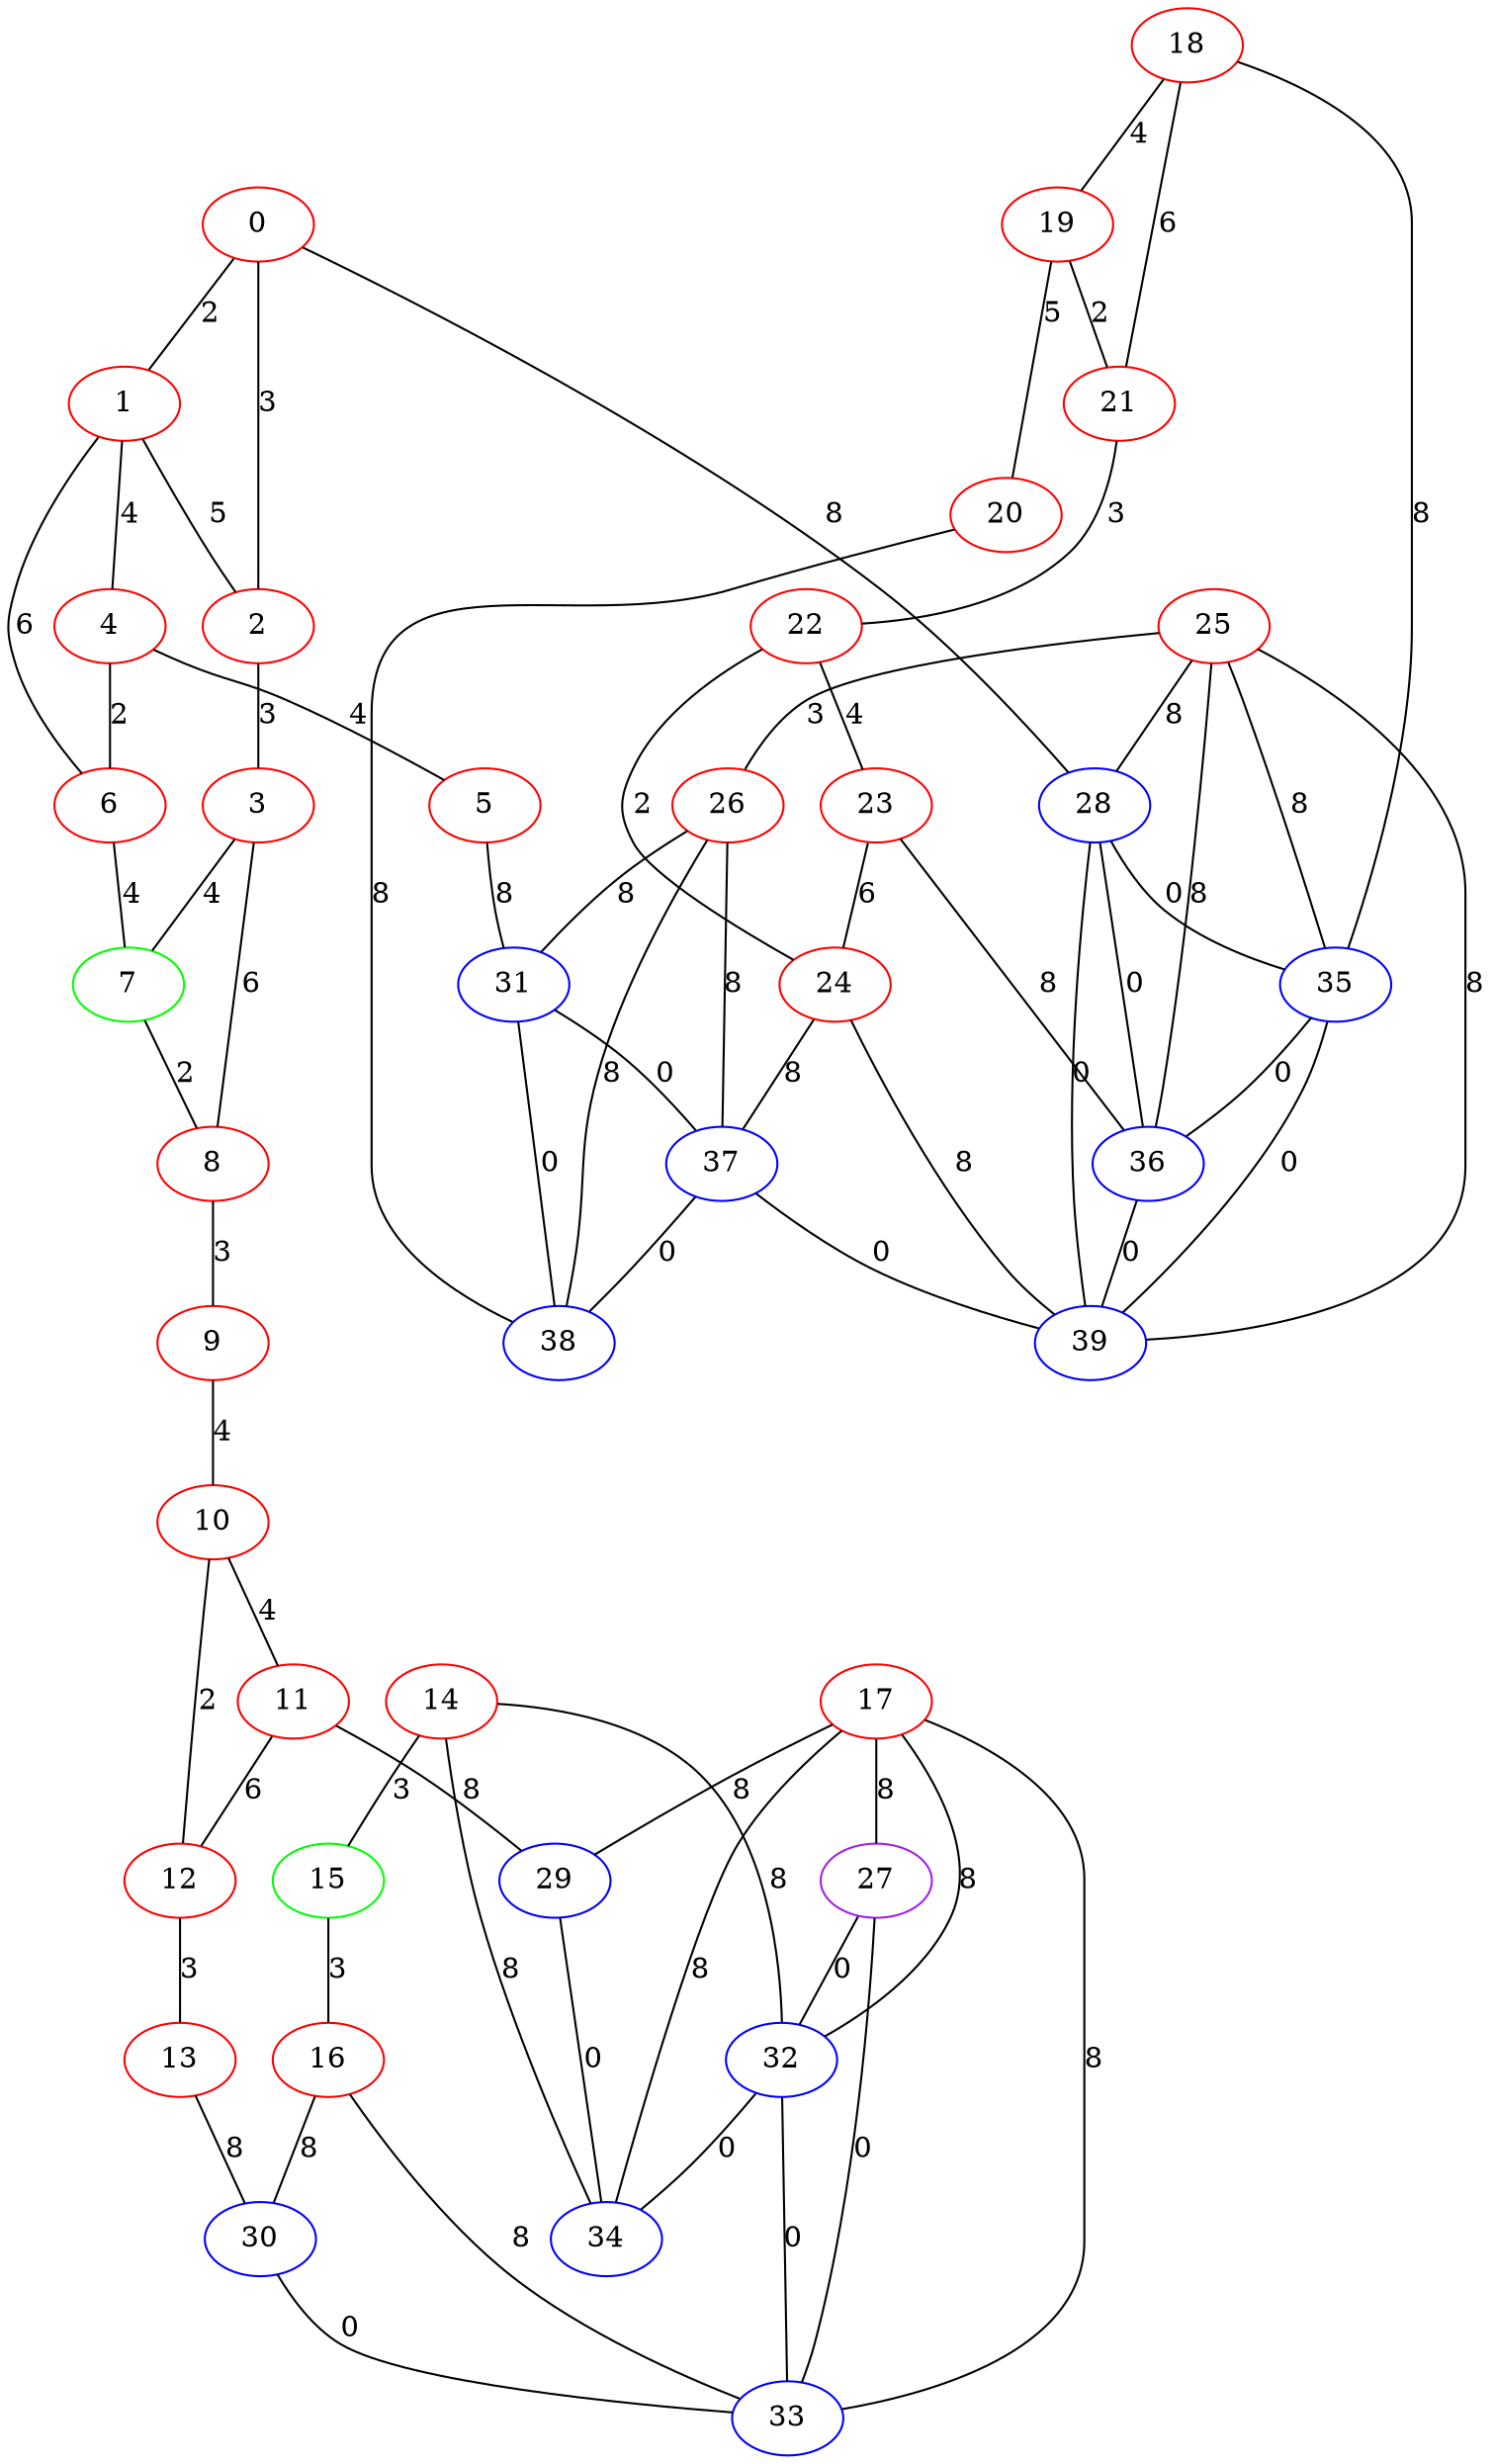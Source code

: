 graph "" {
0 [color=red, weight=1];
1 [color=red, weight=1];
2 [color=red, weight=1];
3 [color=red, weight=1];
4 [color=red, weight=1];
5 [color=red, weight=1];
6 [color=red, weight=1];
7 [color=green, weight=2];
8 [color=red, weight=1];
9 [color=red, weight=1];
10 [color=red, weight=1];
11 [color=red, weight=1];
12 [color=red, weight=1];
13 [color=red, weight=1];
14 [color=red, weight=1];
15 [color=green, weight=2];
16 [color=red, weight=1];
17 [color=red, weight=1];
18 [color=red, weight=1];
19 [color=red, weight=1];
20 [color=red, weight=1];
21 [color=red, weight=1];
22 [color=red, weight=1];
23 [color=red, weight=1];
24 [color=red, weight=1];
25 [color=red, weight=1];
26 [color=red, weight=1];
27 [color=purple, weight=4];
28 [color=blue, weight=3];
29 [color=blue, weight=3];
30 [color=blue, weight=3];
31 [color=blue, weight=3];
32 [color=blue, weight=3];
33 [color=blue, weight=3];
34 [color=blue, weight=3];
35 [color=blue, weight=3];
36 [color=blue, weight=3];
37 [color=blue, weight=3];
38 [color=blue, weight=3];
39 [color=blue, weight=3];
0 -- 1  [key=0, label=2];
0 -- 2  [key=0, label=3];
0 -- 28  [key=0, label=8];
1 -- 2  [key=0, label=5];
1 -- 4  [key=0, label=4];
1 -- 6  [key=0, label=6];
2 -- 3  [key=0, label=3];
3 -- 8  [key=0, label=6];
3 -- 7  [key=0, label=4];
4 -- 5  [key=0, label=4];
4 -- 6  [key=0, label=2];
5 -- 31  [key=0, label=8];
6 -- 7  [key=0, label=4];
7 -- 8  [key=0, label=2];
8 -- 9  [key=0, label=3];
9 -- 10  [key=0, label=4];
10 -- 11  [key=0, label=4];
10 -- 12  [key=0, label=2];
11 -- 12  [key=0, label=6];
11 -- 29  [key=0, label=8];
12 -- 13  [key=0, label=3];
13 -- 30  [key=0, label=8];
14 -- 32  [key=0, label=8];
14 -- 34  [key=0, label=8];
14 -- 15  [key=0, label=3];
15 -- 16  [key=0, label=3];
16 -- 33  [key=0, label=8];
16 -- 30  [key=0, label=8];
17 -- 32  [key=0, label=8];
17 -- 33  [key=0, label=8];
17 -- 34  [key=0, label=8];
17 -- 27  [key=0, label=8];
17 -- 29  [key=0, label=8];
18 -- 35  [key=0, label=8];
18 -- 19  [key=0, label=4];
18 -- 21  [key=0, label=6];
19 -- 20  [key=0, label=5];
19 -- 21  [key=0, label=2];
20 -- 38  [key=0, label=8];
21 -- 22  [key=0, label=3];
22 -- 24  [key=0, label=2];
22 -- 23  [key=0, label=4];
23 -- 24  [key=0, label=6];
23 -- 36  [key=0, label=8];
24 -- 39  [key=0, label=8];
24 -- 37  [key=0, label=8];
25 -- 36  [key=0, label=8];
25 -- 26  [key=0, label=3];
25 -- 35  [key=0, label=8];
25 -- 28  [key=0, label=8];
25 -- 39  [key=0, label=8];
26 -- 37  [key=0, label=8];
26 -- 38  [key=0, label=8];
26 -- 31  [key=0, label=8];
27 -- 32  [key=0, label=0];
27 -- 33  [key=0, label=0];
28 -- 35  [key=0, label=0];
28 -- 36  [key=0, label=0];
28 -- 39  [key=0, label=0];
29 -- 34  [key=0, label=0];
30 -- 33  [key=0, label=0];
31 -- 37  [key=0, label=0];
31 -- 38  [key=0, label=0];
32 -- 33  [key=0, label=0];
32 -- 34  [key=0, label=0];
35 -- 36  [key=0, label=0];
35 -- 39  [key=0, label=0];
36 -- 39  [key=0, label=0];
37 -- 38  [key=0, label=0];
37 -- 39  [key=0, label=0];
}
